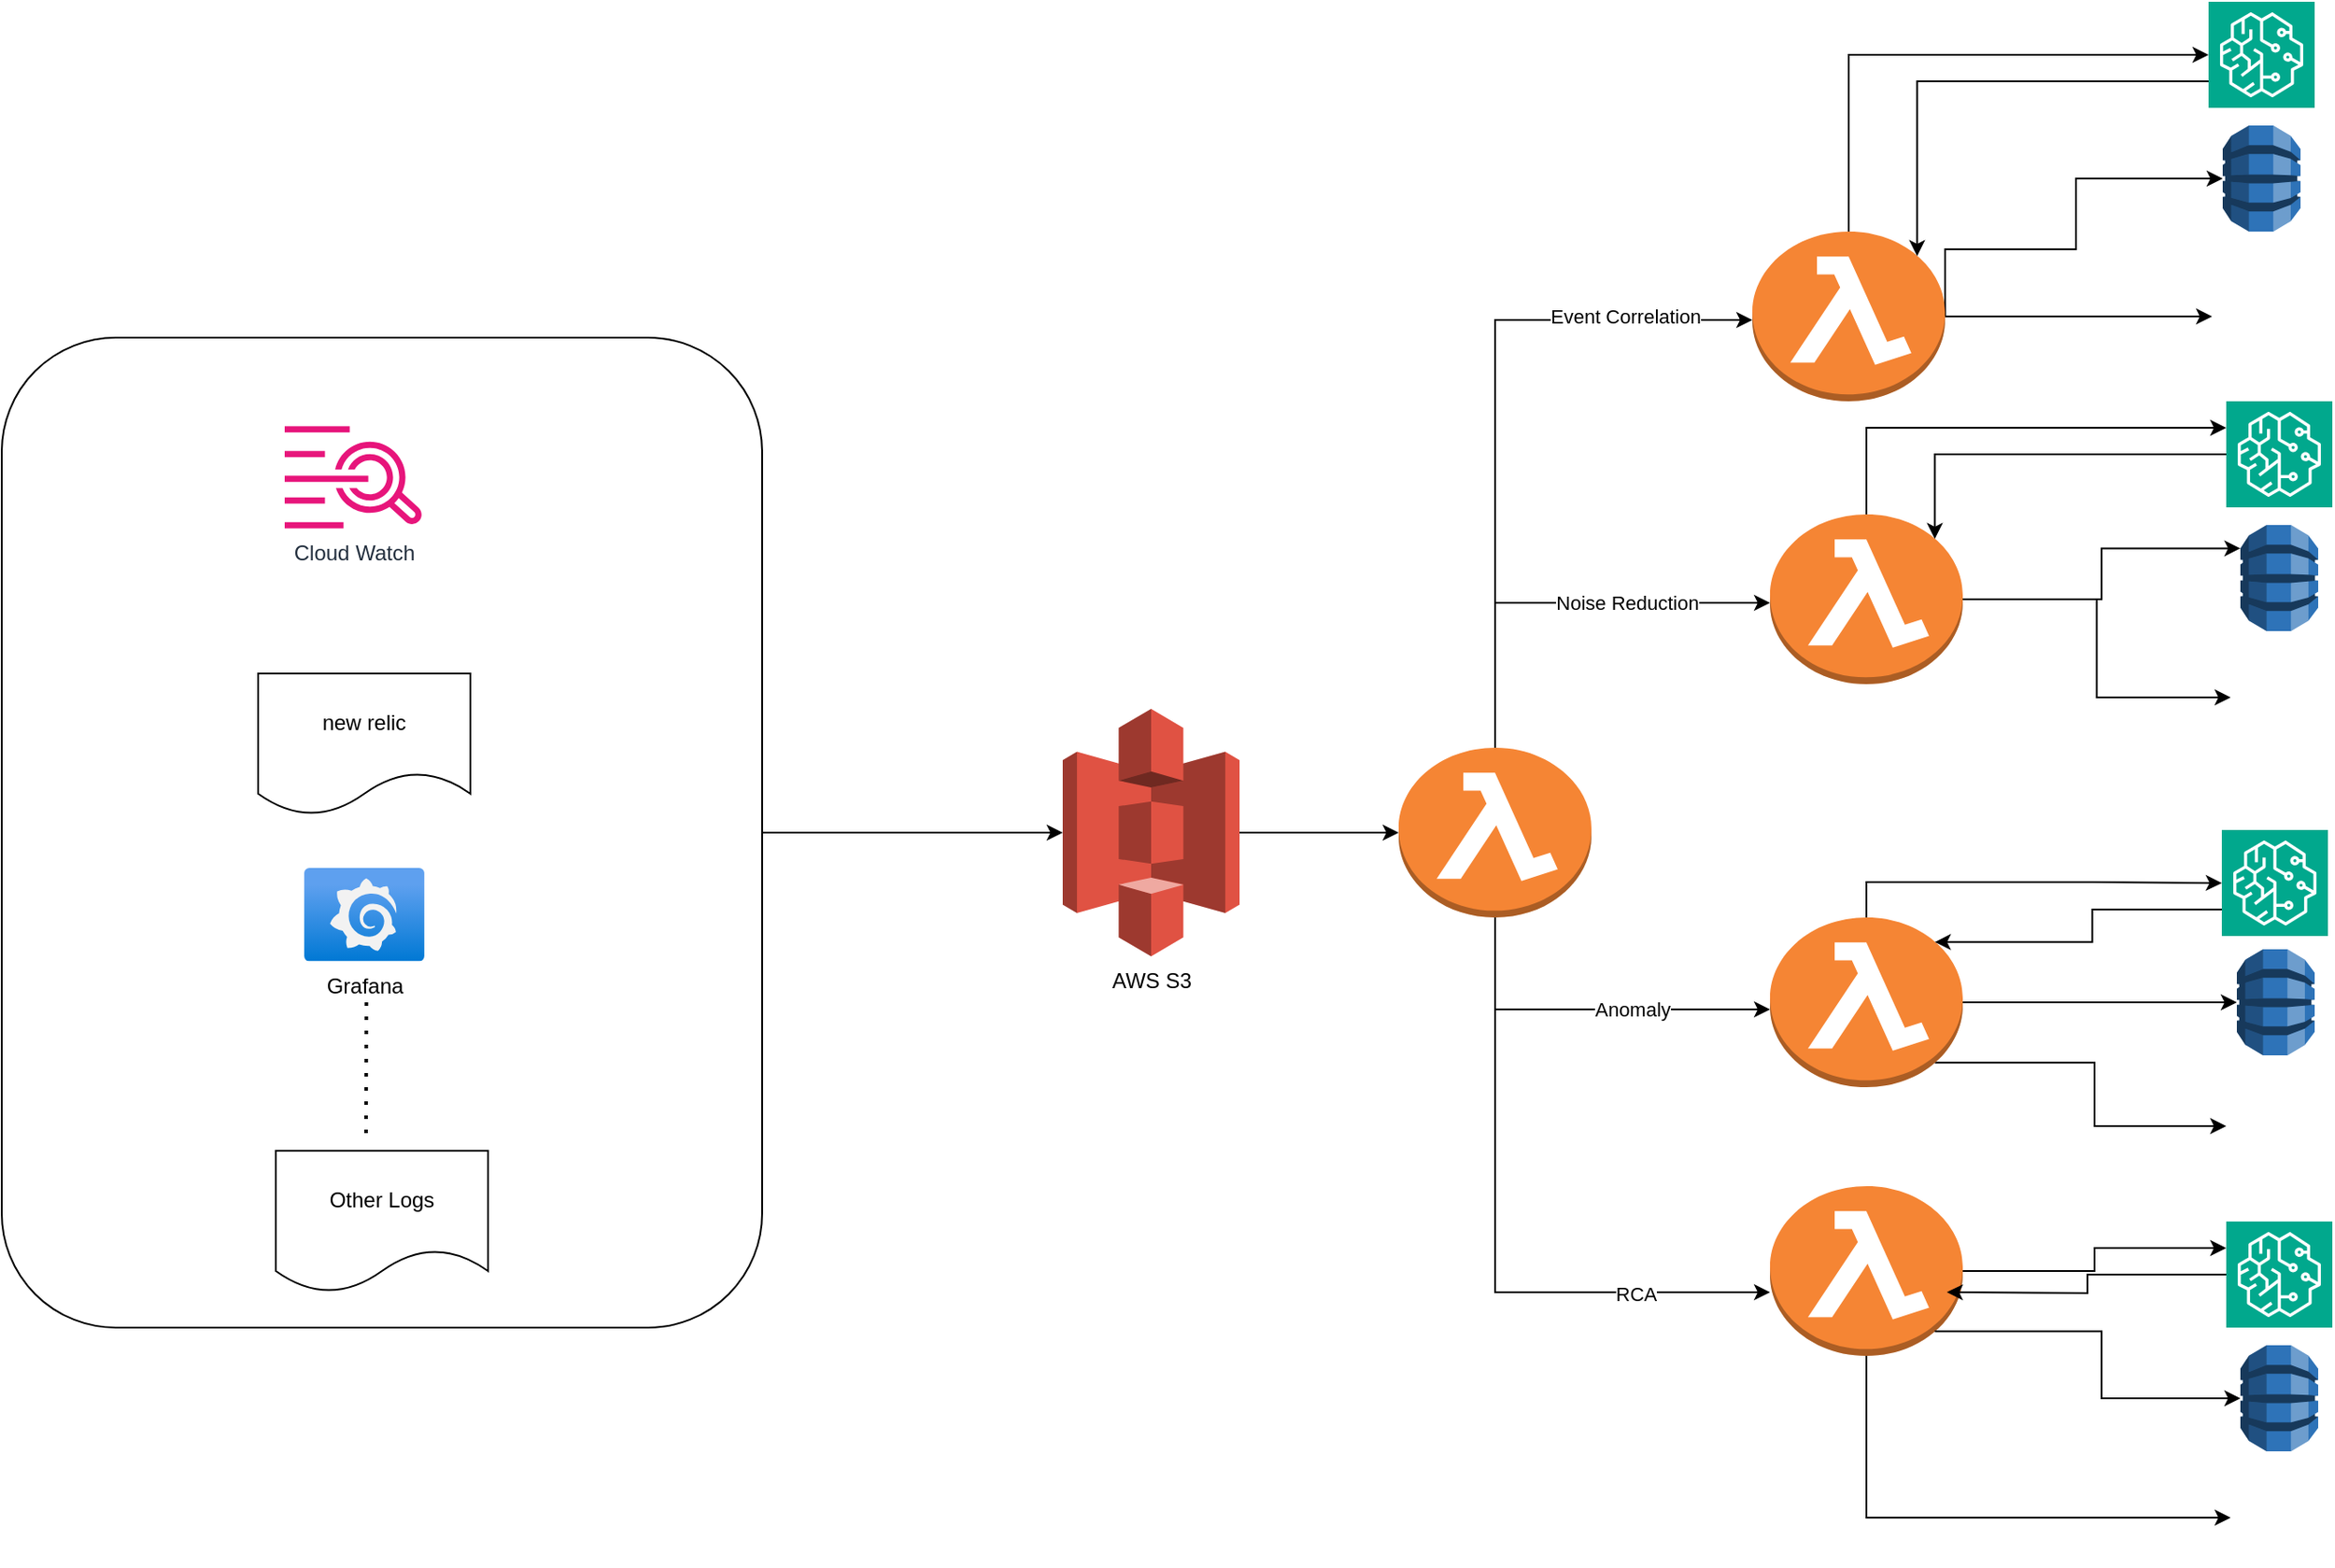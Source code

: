 <mxfile version="26.0.10">
  <diagram name="Page-1" id="q8qRLyGJDkFtIbMl8rNu">
    <mxGraphModel dx="3187" dy="2929" grid="1" gridSize="10" guides="1" tooltips="1" connect="1" arrows="1" fold="1" page="1" pageScale="1" pageWidth="827" pageHeight="1169" math="0" shadow="0">
      <root>
        <mxCell id="0" />
        <mxCell id="1" parent="0" />
        <mxCell id="FBthpBhYrQ3rwWkpLD-9-11" style="edgeStyle=orthogonalEdgeStyle;rounded=0;orthogonalLoop=1;jettySize=auto;html=1;" edge="1" parent="1" source="FBthpBhYrQ3rwWkpLD-9-2" target="FBthpBhYrQ3rwWkpLD-9-9">
          <mxGeometry relative="1" as="geometry" />
        </mxCell>
        <mxCell id="FBthpBhYrQ3rwWkpLD-9-2" value="" style="rounded=1;whiteSpace=wrap;html=1;" vertex="1" parent="1">
          <mxGeometry x="50" y="70" width="430" height="560" as="geometry" />
        </mxCell>
        <mxCell id="FBthpBhYrQ3rwWkpLD-9-4" value="Cloud Watch" style="sketch=0;outlineConnect=0;fontColor=#232F3E;gradientColor=none;fillColor=#E7157B;strokeColor=none;dashed=0;verticalLabelPosition=bottom;verticalAlign=top;align=center;html=1;fontSize=12;fontStyle=0;aspect=fixed;pointerEvents=1;shape=mxgraph.aws4.cloudwatch_logs;" vertex="1" parent="1">
          <mxGeometry x="210" y="120" width="78" height="58" as="geometry" />
        </mxCell>
        <mxCell id="FBthpBhYrQ3rwWkpLD-9-5" value="new relic" style="shape=document;whiteSpace=wrap;html=1;boundedLbl=1;" vertex="1" parent="1">
          <mxGeometry x="195" y="260" width="120" height="80" as="geometry" />
        </mxCell>
        <mxCell id="FBthpBhYrQ3rwWkpLD-9-6" value="Grafana" style="image;aspect=fixed;html=1;points=[];align=center;fontSize=12;image=img/lib/azure2/other/Grafana.svg;" vertex="1" parent="1">
          <mxGeometry x="221" y="370" width="68" height="52.8" as="geometry" />
        </mxCell>
        <mxCell id="FBthpBhYrQ3rwWkpLD-9-7" value="" style="endArrow=none;dashed=1;html=1;dashPattern=1 3;strokeWidth=2;rounded=0;" edge="1" parent="1">
          <mxGeometry width="50" height="50" relative="1" as="geometry">
            <mxPoint x="256.21" y="446" as="sourcePoint" />
            <mxPoint x="256" y="526" as="targetPoint" />
          </mxGeometry>
        </mxCell>
        <mxCell id="FBthpBhYrQ3rwWkpLD-9-8" value="Other Logs" style="shape=document;whiteSpace=wrap;html=1;boundedLbl=1;" vertex="1" parent="1">
          <mxGeometry x="205" y="530" width="120" height="80" as="geometry" />
        </mxCell>
        <mxCell id="FBthpBhYrQ3rwWkpLD-9-9" value="AWS S3" style="outlineConnect=0;dashed=0;verticalLabelPosition=bottom;verticalAlign=top;align=center;html=1;shape=mxgraph.aws3.s3;fillColor=#E05243;gradientColor=none;" vertex="1" parent="1">
          <mxGeometry x="650" y="280" width="100" height="140" as="geometry" />
        </mxCell>
        <mxCell id="FBthpBhYrQ3rwWkpLD-9-23" value="" style="edgeStyle=orthogonalEdgeStyle;rounded=0;orthogonalLoop=1;jettySize=auto;html=1;" edge="1" parent="1" source="FBthpBhYrQ3rwWkpLD-9-15" target="FBthpBhYrQ3rwWkpLD-9-22">
          <mxGeometry relative="1" as="geometry">
            <Array as="points">
              <mxPoint x="895" y="60" />
            </Array>
          </mxGeometry>
        </mxCell>
        <mxCell id="FBthpBhYrQ3rwWkpLD-9-46" value="Event Correlation" style="edgeLabel;html=1;align=center;verticalAlign=middle;resizable=0;points=[];" vertex="1" connectable="0" parent="FBthpBhYrQ3rwWkpLD-9-23">
          <mxGeometry x="0.628" y="2" relative="1" as="geometry">
            <mxPoint as="offset" />
          </mxGeometry>
        </mxCell>
        <mxCell id="FBthpBhYrQ3rwWkpLD-9-25" value="" style="edgeStyle=orthogonalEdgeStyle;rounded=0;orthogonalLoop=1;jettySize=auto;html=1;" edge="1" parent="1" source="FBthpBhYrQ3rwWkpLD-9-15" target="FBthpBhYrQ3rwWkpLD-9-24">
          <mxGeometry relative="1" as="geometry">
            <Array as="points">
              <mxPoint x="895" y="220" />
            </Array>
          </mxGeometry>
        </mxCell>
        <mxCell id="FBthpBhYrQ3rwWkpLD-9-47" value="Noise Reduction" style="edgeLabel;html=1;align=center;verticalAlign=middle;resizable=0;points=[];" vertex="1" connectable="0" parent="FBthpBhYrQ3rwWkpLD-9-25">
          <mxGeometry x="0.318" relative="1" as="geometry">
            <mxPoint as="offset" />
          </mxGeometry>
        </mxCell>
        <mxCell id="FBthpBhYrQ3rwWkpLD-9-28" value="" style="edgeStyle=orthogonalEdgeStyle;rounded=0;orthogonalLoop=1;jettySize=auto;html=1;" edge="1" parent="1" source="FBthpBhYrQ3rwWkpLD-9-15" target="FBthpBhYrQ3rwWkpLD-9-27">
          <mxGeometry relative="1" as="geometry">
            <Array as="points">
              <mxPoint x="895" y="450" />
            </Array>
          </mxGeometry>
        </mxCell>
        <mxCell id="FBthpBhYrQ3rwWkpLD-9-48" value="Anomaly" style="edgeLabel;html=1;align=center;verticalAlign=middle;resizable=0;points=[];" vertex="1" connectable="0" parent="FBthpBhYrQ3rwWkpLD-9-28">
          <mxGeometry x="0.248" y="-4" relative="1" as="geometry">
            <mxPoint y="-4" as="offset" />
          </mxGeometry>
        </mxCell>
        <mxCell id="FBthpBhYrQ3rwWkpLD-9-30" value="" style="edgeStyle=orthogonalEdgeStyle;rounded=0;orthogonalLoop=1;jettySize=auto;html=1;" edge="1" parent="1" source="FBthpBhYrQ3rwWkpLD-9-15" target="FBthpBhYrQ3rwWkpLD-9-29">
          <mxGeometry relative="1" as="geometry">
            <Array as="points">
              <mxPoint x="895" y="610" />
            </Array>
          </mxGeometry>
        </mxCell>
        <mxCell id="FBthpBhYrQ3rwWkpLD-9-49" value="RCA" style="edgeLabel;html=1;align=center;verticalAlign=middle;resizable=0;points=[];" vertex="1" connectable="0" parent="FBthpBhYrQ3rwWkpLD-9-30">
          <mxGeometry x="0.586" y="-1" relative="1" as="geometry">
            <mxPoint as="offset" />
          </mxGeometry>
        </mxCell>
        <mxCell id="FBthpBhYrQ3rwWkpLD-9-15" value="" style="outlineConnect=0;dashed=0;verticalLabelPosition=bottom;verticalAlign=top;align=center;html=1;shape=mxgraph.aws3.lambda_function;fillColor=#F58534;gradientColor=none;" vertex="1" parent="1">
          <mxGeometry x="840" y="302" width="109" height="96" as="geometry" />
        </mxCell>
        <mxCell id="FBthpBhYrQ3rwWkpLD-9-16" style="edgeStyle=orthogonalEdgeStyle;rounded=0;orthogonalLoop=1;jettySize=auto;html=1;exitX=1;exitY=0.5;exitDx=0;exitDy=0;exitPerimeter=0;entryX=0;entryY=0.5;entryDx=0;entryDy=0;entryPerimeter=0;" edge="1" parent="1" source="FBthpBhYrQ3rwWkpLD-9-9" target="FBthpBhYrQ3rwWkpLD-9-15">
          <mxGeometry relative="1" as="geometry" />
        </mxCell>
        <mxCell id="FBthpBhYrQ3rwWkpLD-9-17" value="" style="sketch=0;points=[[0,0,0],[0.25,0,0],[0.5,0,0],[0.75,0,0],[1,0,0],[0,1,0],[0.25,1,0],[0.5,1,0],[0.75,1,0],[1,1,0],[0,0.25,0],[0,0.5,0],[0,0.75,0],[1,0.25,0],[1,0.5,0],[1,0.75,0]];outlineConnect=0;fontColor=#232F3E;fillColor=#01A88D;strokeColor=#ffffff;dashed=0;verticalLabelPosition=bottom;verticalAlign=top;align=center;html=1;fontSize=12;fontStyle=0;aspect=fixed;shape=mxgraph.aws4.resourceIcon;resIcon=mxgraph.aws4.sagemaker;" vertex="1" parent="1">
          <mxGeometry x="1298" y="-120" width="60" height="60" as="geometry" />
        </mxCell>
        <mxCell id="FBthpBhYrQ3rwWkpLD-9-35" style="edgeStyle=orthogonalEdgeStyle;rounded=0;orthogonalLoop=1;jettySize=auto;html=1;exitX=1;exitY=0.5;exitDx=0;exitDy=0;exitPerimeter=0;" edge="1" parent="1" source="FBthpBhYrQ3rwWkpLD-9-22" target="FBthpBhYrQ3rwWkpLD-9-34">
          <mxGeometry relative="1" as="geometry">
            <Array as="points">
              <mxPoint x="1149" y="20" />
              <mxPoint x="1223" y="20" />
              <mxPoint x="1223" y="-20" />
            </Array>
          </mxGeometry>
        </mxCell>
        <mxCell id="FBthpBhYrQ3rwWkpLD-9-51" style="edgeStyle=orthogonalEdgeStyle;rounded=0;orthogonalLoop=1;jettySize=auto;html=1;exitX=1;exitY=0.5;exitDx=0;exitDy=0;exitPerimeter=0;" edge="1" parent="1" source="FBthpBhYrQ3rwWkpLD-9-22">
          <mxGeometry relative="1" as="geometry">
            <mxPoint x="1300" y="58" as="targetPoint" />
          </mxGeometry>
        </mxCell>
        <mxCell id="FBthpBhYrQ3rwWkpLD-9-22" value="" style="outlineConnect=0;dashed=0;verticalLabelPosition=bottom;verticalAlign=top;align=center;html=1;shape=mxgraph.aws3.lambda_function;fillColor=#F58534;gradientColor=none;" vertex="1" parent="1">
          <mxGeometry x="1040" y="10" width="109" height="96" as="geometry" />
        </mxCell>
        <mxCell id="FBthpBhYrQ3rwWkpLD-9-64" style="edgeStyle=orthogonalEdgeStyle;rounded=0;orthogonalLoop=1;jettySize=auto;html=1;entryX=0;entryY=0.5;entryDx=0;entryDy=0;" edge="1" parent="1" source="FBthpBhYrQ3rwWkpLD-9-24" target="FBthpBhYrQ3rwWkpLD-9-54">
          <mxGeometry relative="1" as="geometry" />
        </mxCell>
        <mxCell id="FBthpBhYrQ3rwWkpLD-9-24" value="" style="outlineConnect=0;dashed=0;verticalLabelPosition=bottom;verticalAlign=top;align=center;html=1;shape=mxgraph.aws3.lambda_function;fillColor=#F58534;gradientColor=none;" vertex="1" parent="1">
          <mxGeometry x="1050" y="170" width="109" height="96" as="geometry" />
        </mxCell>
        <mxCell id="FBthpBhYrQ3rwWkpLD-9-65" style="edgeStyle=orthogonalEdgeStyle;rounded=0;orthogonalLoop=1;jettySize=auto;html=1;exitX=0.5;exitY=0;exitDx=0;exitDy=0;exitPerimeter=0;" edge="1" parent="1" source="FBthpBhYrQ3rwWkpLD-9-27" target="FBthpBhYrQ3rwWkpLD-9-55">
          <mxGeometry relative="1" as="geometry" />
        </mxCell>
        <mxCell id="FBthpBhYrQ3rwWkpLD-9-68" style="edgeStyle=orthogonalEdgeStyle;rounded=0;orthogonalLoop=1;jettySize=auto;html=1;exitX=0.855;exitY=0.855;exitDx=0;exitDy=0;exitPerimeter=0;" edge="1" parent="1" source="FBthpBhYrQ3rwWkpLD-9-27" target="FBthpBhYrQ3rwWkpLD-9-57">
          <mxGeometry relative="1" as="geometry" />
        </mxCell>
        <mxCell id="FBthpBhYrQ3rwWkpLD-9-27" value="" style="outlineConnect=0;dashed=0;verticalLabelPosition=bottom;verticalAlign=top;align=center;html=1;shape=mxgraph.aws3.lambda_function;fillColor=#F58534;gradientColor=none;" vertex="1" parent="1">
          <mxGeometry x="1050" y="398" width="109" height="96" as="geometry" />
        </mxCell>
        <mxCell id="FBthpBhYrQ3rwWkpLD-9-72" style="edgeStyle=orthogonalEdgeStyle;rounded=0;orthogonalLoop=1;jettySize=auto;html=1;exitX=0.5;exitY=1;exitDx=0;exitDy=0;exitPerimeter=0;entryX=0;entryY=0.5;entryDx=0;entryDy=0;" edge="1" parent="1" source="FBthpBhYrQ3rwWkpLD-9-29" target="FBthpBhYrQ3rwWkpLD-9-60">
          <mxGeometry relative="1" as="geometry" />
        </mxCell>
        <mxCell id="FBthpBhYrQ3rwWkpLD-9-29" value="" style="outlineConnect=0;dashed=0;verticalLabelPosition=bottom;verticalAlign=top;align=center;html=1;shape=mxgraph.aws3.lambda_function;fillColor=#F58534;gradientColor=none;" vertex="1" parent="1">
          <mxGeometry x="1050" y="550" width="109" height="96" as="geometry" />
        </mxCell>
        <mxCell id="FBthpBhYrQ3rwWkpLD-9-32" style="edgeStyle=orthogonalEdgeStyle;rounded=0;orthogonalLoop=1;jettySize=auto;html=1;exitX=0.5;exitY=0;exitDx=0;exitDy=0;exitPerimeter=0;entryX=0;entryY=0.5;entryDx=0;entryDy=0;entryPerimeter=0;" edge="1" parent="1" source="FBthpBhYrQ3rwWkpLD-9-22" target="FBthpBhYrQ3rwWkpLD-9-17">
          <mxGeometry relative="1" as="geometry" />
        </mxCell>
        <mxCell id="FBthpBhYrQ3rwWkpLD-9-33" style="edgeStyle=orthogonalEdgeStyle;rounded=0;orthogonalLoop=1;jettySize=auto;html=1;exitX=0;exitY=0.75;exitDx=0;exitDy=0;exitPerimeter=0;entryX=0.855;entryY=0.145;entryDx=0;entryDy=0;entryPerimeter=0;" edge="1" parent="1" source="FBthpBhYrQ3rwWkpLD-9-17" target="FBthpBhYrQ3rwWkpLD-9-22">
          <mxGeometry relative="1" as="geometry" />
        </mxCell>
        <mxCell id="FBthpBhYrQ3rwWkpLD-9-34" value="" style="outlineConnect=0;dashed=0;verticalLabelPosition=bottom;verticalAlign=top;align=center;html=1;shape=mxgraph.aws3.dynamo_db;fillColor=#2E73B8;gradientColor=none;" vertex="1" parent="1">
          <mxGeometry x="1306" y="-50" width="44" height="60" as="geometry" />
        </mxCell>
        <mxCell id="FBthpBhYrQ3rwWkpLD-9-36" value="" style="shape=image;html=1;verticalAlign=top;verticalLabelPosition=bottom;labelBackgroundColor=#ffffff;imageAspect=0;aspect=fixed;image=https://cdn2.iconfinder.com/data/icons/social-media-2285/512/1_Slack_colored_svg-128.png" vertex="1" parent="1">
          <mxGeometry x="1300.5" y="20" width="55" height="55" as="geometry" />
        </mxCell>
        <mxCell id="FBthpBhYrQ3rwWkpLD-9-52" value="" style="sketch=0;points=[[0,0,0],[0.25,0,0],[0.5,0,0],[0.75,0,0],[1,0,0],[0,1,0],[0.25,1,0],[0.5,1,0],[0.75,1,0],[1,1,0],[0,0.25,0],[0,0.5,0],[0,0.75,0],[1,0.25,0],[1,0.5,0],[1,0.75,0]];outlineConnect=0;fontColor=#232F3E;fillColor=#01A88D;strokeColor=#ffffff;dashed=0;verticalLabelPosition=bottom;verticalAlign=top;align=center;html=1;fontSize=12;fontStyle=0;aspect=fixed;shape=mxgraph.aws4.resourceIcon;resIcon=mxgraph.aws4.sagemaker;" vertex="1" parent="1">
          <mxGeometry x="1308" y="106" width="60" height="60" as="geometry" />
        </mxCell>
        <mxCell id="FBthpBhYrQ3rwWkpLD-9-53" value="" style="outlineConnect=0;dashed=0;verticalLabelPosition=bottom;verticalAlign=top;align=center;html=1;shape=mxgraph.aws3.dynamo_db;fillColor=#2E73B8;gradientColor=none;" vertex="1" parent="1">
          <mxGeometry x="1316" y="176" width="44" height="60" as="geometry" />
        </mxCell>
        <mxCell id="FBthpBhYrQ3rwWkpLD-9-54" value="" style="shape=image;html=1;verticalAlign=top;verticalLabelPosition=bottom;labelBackgroundColor=#ffffff;imageAspect=0;aspect=fixed;image=https://cdn2.iconfinder.com/data/icons/social-media-2285/512/1_Slack_colored_svg-128.png" vertex="1" parent="1">
          <mxGeometry x="1310.5" y="246" width="55" height="55" as="geometry" />
        </mxCell>
        <mxCell id="FBthpBhYrQ3rwWkpLD-9-55" value="" style="sketch=0;points=[[0,0,0],[0.25,0,0],[0.5,0,0],[0.75,0,0],[1,0,0],[0,1,0],[0.25,1,0],[0.5,1,0],[0.75,1,0],[1,1,0],[0,0.25,0],[0,0.5,0],[0,0.75,0],[1,0.25,0],[1,0.5,0],[1,0.75,0]];outlineConnect=0;fontColor=#232F3E;fillColor=#01A88D;strokeColor=#ffffff;dashed=0;verticalLabelPosition=bottom;verticalAlign=top;align=center;html=1;fontSize=12;fontStyle=0;aspect=fixed;shape=mxgraph.aws4.resourceIcon;resIcon=mxgraph.aws4.sagemaker;" vertex="1" parent="1">
          <mxGeometry x="1305.5" y="348.5" width="60" height="60" as="geometry" />
        </mxCell>
        <mxCell id="FBthpBhYrQ3rwWkpLD-9-56" value="" style="outlineConnect=0;dashed=0;verticalLabelPosition=bottom;verticalAlign=top;align=center;html=1;shape=mxgraph.aws3.dynamo_db;fillColor=#2E73B8;gradientColor=none;" vertex="1" parent="1">
          <mxGeometry x="1314" y="416" width="44" height="60" as="geometry" />
        </mxCell>
        <mxCell id="FBthpBhYrQ3rwWkpLD-9-57" value="" style="shape=image;html=1;verticalAlign=top;verticalLabelPosition=bottom;labelBackgroundColor=#ffffff;imageAspect=0;aspect=fixed;image=https://cdn2.iconfinder.com/data/icons/social-media-2285/512/1_Slack_colored_svg-128.png" vertex="1" parent="1">
          <mxGeometry x="1308" y="488.5" width="55" height="55" as="geometry" />
        </mxCell>
        <mxCell id="FBthpBhYrQ3rwWkpLD-9-70" style="edgeStyle=orthogonalEdgeStyle;rounded=0;orthogonalLoop=1;jettySize=auto;html=1;exitX=0;exitY=0.5;exitDx=0;exitDy=0;exitPerimeter=0;" edge="1" parent="1" source="FBthpBhYrQ3rwWkpLD-9-58">
          <mxGeometry relative="1" as="geometry">
            <mxPoint x="1150" y="610" as="targetPoint" />
          </mxGeometry>
        </mxCell>
        <mxCell id="FBthpBhYrQ3rwWkpLD-9-58" value="" style="sketch=0;points=[[0,0,0],[0.25,0,0],[0.5,0,0],[0.75,0,0],[1,0,0],[0,1,0],[0.25,1,0],[0.5,1,0],[0.75,1,0],[1,1,0],[0,0.25,0],[0,0.5,0],[0,0.75,0],[1,0.25,0],[1,0.5,0],[1,0.75,0]];outlineConnect=0;fontColor=#232F3E;fillColor=#01A88D;strokeColor=#ffffff;dashed=0;verticalLabelPosition=bottom;verticalAlign=top;align=center;html=1;fontSize=12;fontStyle=0;aspect=fixed;shape=mxgraph.aws4.resourceIcon;resIcon=mxgraph.aws4.sagemaker;" vertex="1" parent="1">
          <mxGeometry x="1308" y="570" width="60" height="60" as="geometry" />
        </mxCell>
        <mxCell id="FBthpBhYrQ3rwWkpLD-9-59" value="" style="outlineConnect=0;dashed=0;verticalLabelPosition=bottom;verticalAlign=top;align=center;html=1;shape=mxgraph.aws3.dynamo_db;fillColor=#2E73B8;gradientColor=none;" vertex="1" parent="1">
          <mxGeometry x="1316" y="640" width="44" height="60" as="geometry" />
        </mxCell>
        <mxCell id="FBthpBhYrQ3rwWkpLD-9-60" value="" style="shape=image;html=1;verticalAlign=top;verticalLabelPosition=bottom;labelBackgroundColor=#ffffff;imageAspect=0;aspect=fixed;image=https://cdn2.iconfinder.com/data/icons/social-media-2285/512/1_Slack_colored_svg-128.png" vertex="1" parent="1">
          <mxGeometry x="1310.5" y="710" width="55" height="55" as="geometry" />
        </mxCell>
        <mxCell id="FBthpBhYrQ3rwWkpLD-9-61" style="edgeStyle=orthogonalEdgeStyle;rounded=0;orthogonalLoop=1;jettySize=auto;html=1;exitX=0.5;exitY=0;exitDx=0;exitDy=0;exitPerimeter=0;entryX=0;entryY=0.25;entryDx=0;entryDy=0;entryPerimeter=0;" edge="1" parent="1" source="FBthpBhYrQ3rwWkpLD-9-24" target="FBthpBhYrQ3rwWkpLD-9-52">
          <mxGeometry relative="1" as="geometry" />
        </mxCell>
        <mxCell id="FBthpBhYrQ3rwWkpLD-9-62" style="edgeStyle=orthogonalEdgeStyle;rounded=0;orthogonalLoop=1;jettySize=auto;html=1;exitX=0;exitY=0.5;exitDx=0;exitDy=0;exitPerimeter=0;entryX=0.855;entryY=0.145;entryDx=0;entryDy=0;entryPerimeter=0;" edge="1" parent="1" source="FBthpBhYrQ3rwWkpLD-9-52" target="FBthpBhYrQ3rwWkpLD-9-24">
          <mxGeometry relative="1" as="geometry" />
        </mxCell>
        <mxCell id="FBthpBhYrQ3rwWkpLD-9-63" style="edgeStyle=orthogonalEdgeStyle;rounded=0;orthogonalLoop=1;jettySize=auto;html=1;exitX=1;exitY=0.5;exitDx=0;exitDy=0;exitPerimeter=0;entryX=0;entryY=0.22;entryDx=0;entryDy=0;entryPerimeter=0;" edge="1" parent="1" source="FBthpBhYrQ3rwWkpLD-9-24" target="FBthpBhYrQ3rwWkpLD-9-53">
          <mxGeometry relative="1" as="geometry" />
        </mxCell>
        <mxCell id="FBthpBhYrQ3rwWkpLD-9-66" style="edgeStyle=orthogonalEdgeStyle;rounded=0;orthogonalLoop=1;jettySize=auto;html=1;exitX=0;exitY=0.75;exitDx=0;exitDy=0;exitPerimeter=0;entryX=0.855;entryY=0.145;entryDx=0;entryDy=0;entryPerimeter=0;" edge="1" parent="1" source="FBthpBhYrQ3rwWkpLD-9-55" target="FBthpBhYrQ3rwWkpLD-9-27">
          <mxGeometry relative="1" as="geometry" />
        </mxCell>
        <mxCell id="FBthpBhYrQ3rwWkpLD-9-67" style="edgeStyle=orthogonalEdgeStyle;rounded=0;orthogonalLoop=1;jettySize=auto;html=1;exitX=1;exitY=0.5;exitDx=0;exitDy=0;exitPerimeter=0;entryX=0;entryY=0.5;entryDx=0;entryDy=0;entryPerimeter=0;" edge="1" parent="1" source="FBthpBhYrQ3rwWkpLD-9-27" target="FBthpBhYrQ3rwWkpLD-9-56">
          <mxGeometry relative="1" as="geometry" />
        </mxCell>
        <mxCell id="FBthpBhYrQ3rwWkpLD-9-69" style="edgeStyle=orthogonalEdgeStyle;rounded=0;orthogonalLoop=1;jettySize=auto;html=1;exitX=1;exitY=0.5;exitDx=0;exitDy=0;exitPerimeter=0;entryX=0;entryY=0.25;entryDx=0;entryDy=0;entryPerimeter=0;" edge="1" parent="1" source="FBthpBhYrQ3rwWkpLD-9-29" target="FBthpBhYrQ3rwWkpLD-9-58">
          <mxGeometry relative="1" as="geometry" />
        </mxCell>
        <mxCell id="FBthpBhYrQ3rwWkpLD-9-71" style="edgeStyle=orthogonalEdgeStyle;rounded=0;orthogonalLoop=1;jettySize=auto;html=1;exitX=0.855;exitY=0.855;exitDx=0;exitDy=0;exitPerimeter=0;entryX=0;entryY=0.5;entryDx=0;entryDy=0;entryPerimeter=0;" edge="1" parent="1" source="FBthpBhYrQ3rwWkpLD-9-29" target="FBthpBhYrQ3rwWkpLD-9-59">
          <mxGeometry relative="1" as="geometry" />
        </mxCell>
      </root>
    </mxGraphModel>
  </diagram>
</mxfile>
